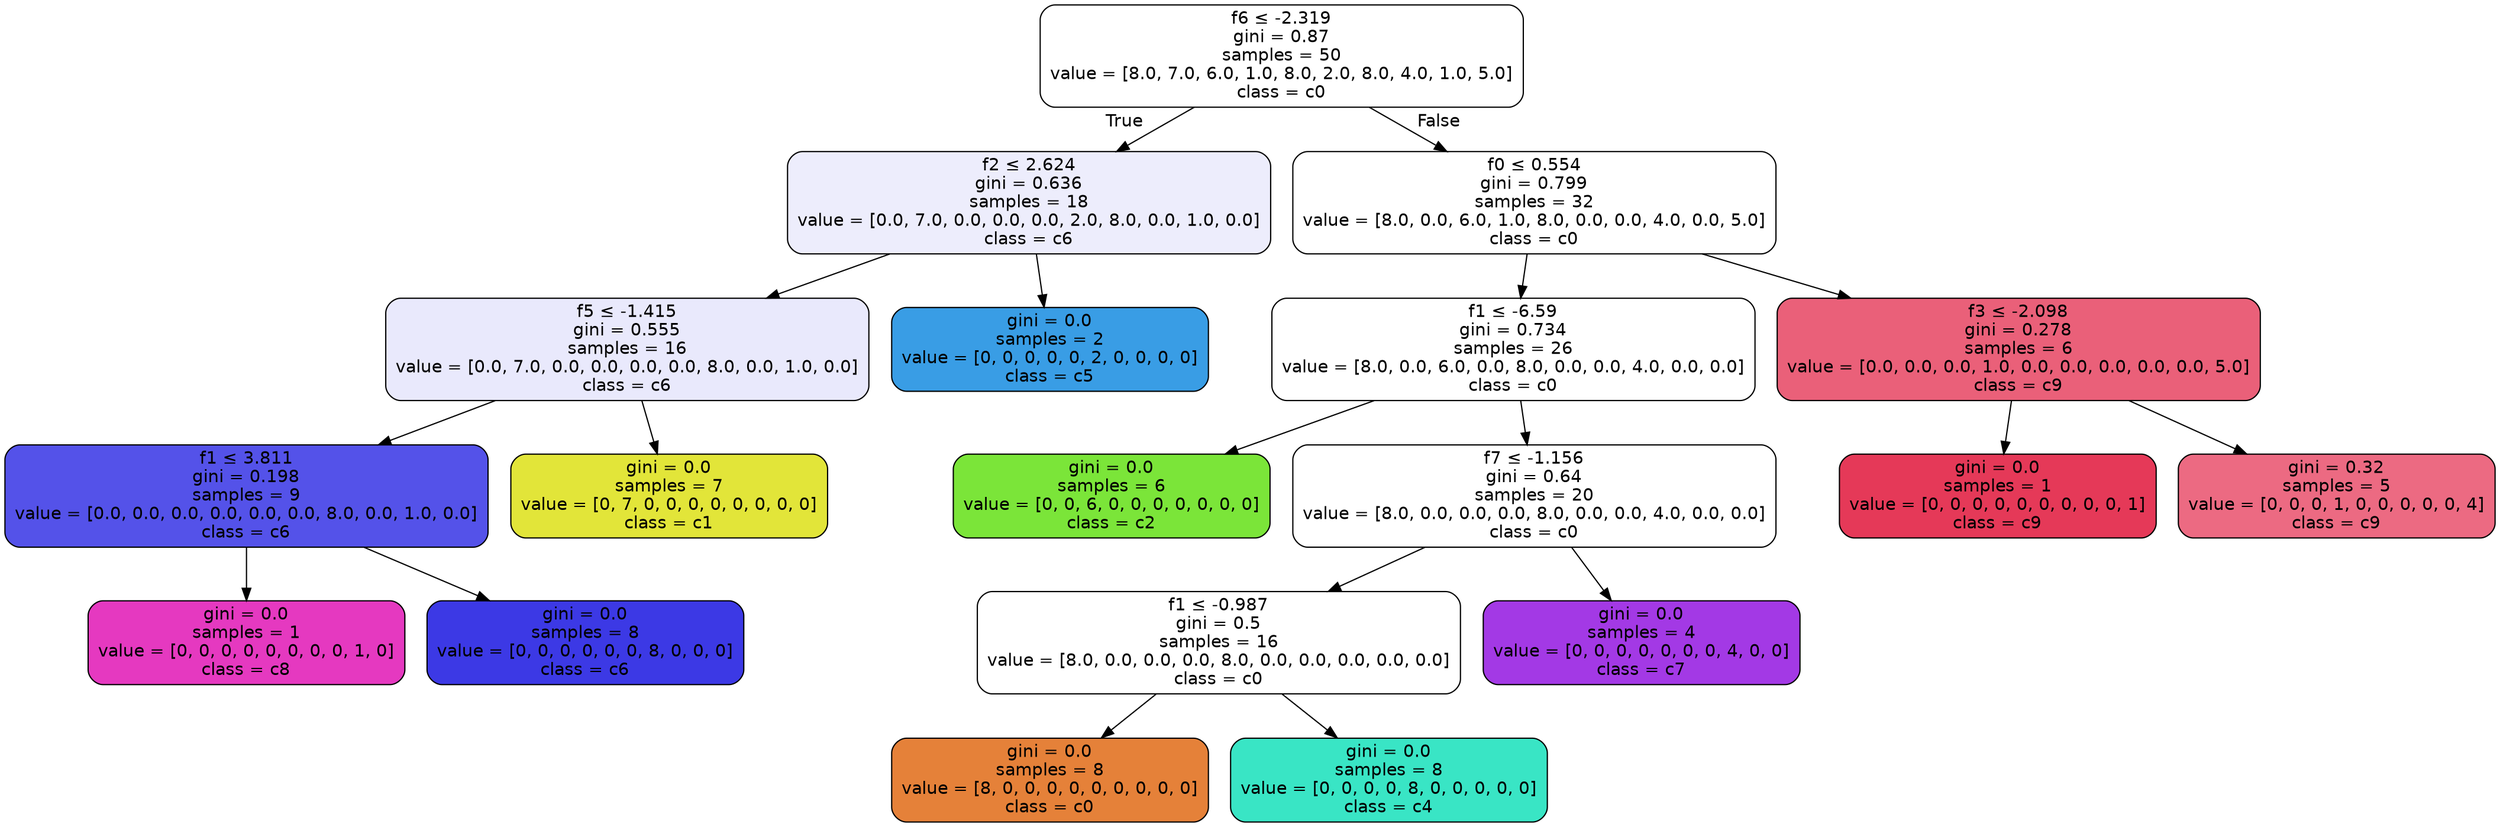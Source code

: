 digraph Tree {
node [shape=box, style="filled, rounded", color="black", fontname=helvetica] ;
edge [fontname=helvetica] ;
0 [label=<f6 &le; -2.319<br/>gini = 0.87<br/>samples = 50<br/>value = [8.0, 7.0, 6.0, 1.0, 8.0, 2.0, 8.0, 4.0, 1.0, 5.0]<br/>class = c0>, fillcolor="#e5813900"] ;
1 [label=<f2 &le; 2.624<br/>gini = 0.636<br/>samples = 18<br/>value = [0.0, 7.0, 0.0, 0.0, 0.0, 2.0, 8.0, 0.0, 1.0, 0.0]<br/>class = c6>, fillcolor="#3c39e517"] ;
0 -> 1 [labeldistance=2.5, labelangle=45, headlabel="True"] ;
2 [label=<f5 &le; -1.415<br/>gini = 0.555<br/>samples = 16<br/>value = [0.0, 7.0, 0.0, 0.0, 0.0, 0.0, 8.0, 0.0, 1.0, 0.0]<br/>class = c6>, fillcolor="#3c39e51c"] ;
1 -> 2 ;
3 [label=<f1 &le; 3.811<br/>gini = 0.198<br/>samples = 9<br/>value = [0.0, 0.0, 0.0, 0.0, 0.0, 0.0, 8.0, 0.0, 1.0, 0.0]<br/>class = c6>, fillcolor="#3c39e5df"] ;
2 -> 3 ;
4 [label=<gini = 0.0<br/>samples = 1<br/>value = [0, 0, 0, 0, 0, 0, 0, 0, 1, 0]<br/>class = c8>, fillcolor="#e539c0ff"] ;
3 -> 4 ;
5 [label=<gini = 0.0<br/>samples = 8<br/>value = [0, 0, 0, 0, 0, 0, 8, 0, 0, 0]<br/>class = c6>, fillcolor="#3c39e5ff"] ;
3 -> 5 ;
6 [label=<gini = 0.0<br/>samples = 7<br/>value = [0, 7, 0, 0, 0, 0, 0, 0, 0, 0]<br/>class = c1>, fillcolor="#e2e539ff"] ;
2 -> 6 ;
7 [label=<gini = 0.0<br/>samples = 2<br/>value = [0, 0, 0, 0, 0, 2, 0, 0, 0, 0]<br/>class = c5>, fillcolor="#399de5ff"] ;
1 -> 7 ;
8 [label=<f0 &le; 0.554<br/>gini = 0.799<br/>samples = 32<br/>value = [8.0, 0.0, 6.0, 1.0, 8.0, 0.0, 0.0, 4.0, 0.0, 5.0]<br/>class = c0>, fillcolor="#e5813900"] ;
0 -> 8 [labeldistance=2.5, labelangle=-45, headlabel="False"] ;
9 [label=<f1 &le; -6.59<br/>gini = 0.734<br/>samples = 26<br/>value = [8.0, 0.0, 6.0, 0.0, 8.0, 0.0, 0.0, 4.0, 0.0, 0.0]<br/>class = c0>, fillcolor="#e5813900"] ;
8 -> 9 ;
10 [label=<gini = 0.0<br/>samples = 6<br/>value = [0, 0, 6, 0, 0, 0, 0, 0, 0, 0]<br/>class = c2>, fillcolor="#7be539ff"] ;
9 -> 10 ;
11 [label=<f7 &le; -1.156<br/>gini = 0.64<br/>samples = 20<br/>value = [8.0, 0.0, 0.0, 0.0, 8.0, 0.0, 0.0, 4.0, 0.0, 0.0]<br/>class = c0>, fillcolor="#e5813900"] ;
9 -> 11 ;
12 [label=<f1 &le; -0.987<br/>gini = 0.5<br/>samples = 16<br/>value = [8.0, 0.0, 0.0, 0.0, 8.0, 0.0, 0.0, 0.0, 0.0, 0.0]<br/>class = c0>, fillcolor="#e5813900"] ;
11 -> 12 ;
13 [label=<gini = 0.0<br/>samples = 8<br/>value = [8, 0, 0, 0, 0, 0, 0, 0, 0, 0]<br/>class = c0>, fillcolor="#e58139ff"] ;
12 -> 13 ;
14 [label=<gini = 0.0<br/>samples = 8<br/>value = [0, 0, 0, 0, 8, 0, 0, 0, 0, 0]<br/>class = c4>, fillcolor="#39e5c5ff"] ;
12 -> 14 ;
15 [label=<gini = 0.0<br/>samples = 4<br/>value = [0, 0, 0, 0, 0, 0, 0, 4, 0, 0]<br/>class = c7>, fillcolor="#a339e5ff"] ;
11 -> 15 ;
16 [label=<f3 &le; -2.098<br/>gini = 0.278<br/>samples = 6<br/>value = [0.0, 0.0, 0.0, 1.0, 0.0, 0.0, 0.0, 0.0, 0.0, 5.0]<br/>class = c9>, fillcolor="#e53958cc"] ;
8 -> 16 ;
18 [label=<gini = 0.0<br/>samples = 1<br/>value = [0, 0, 0, 0, 0, 0, 0, 0, 0, 1]<br/>class = c9>, fillcolor="#e53958ff"] ;
16 -> 18 ;
17 [label=<gini = 0.32<br/>samples = 5<br/>value = [0, 0, 0, 1, 0, 0, 0, 0, 0, 4]<br/>class = c9>, fillcolor="#e53958bf"] ;
16 -> 17 ;
}
